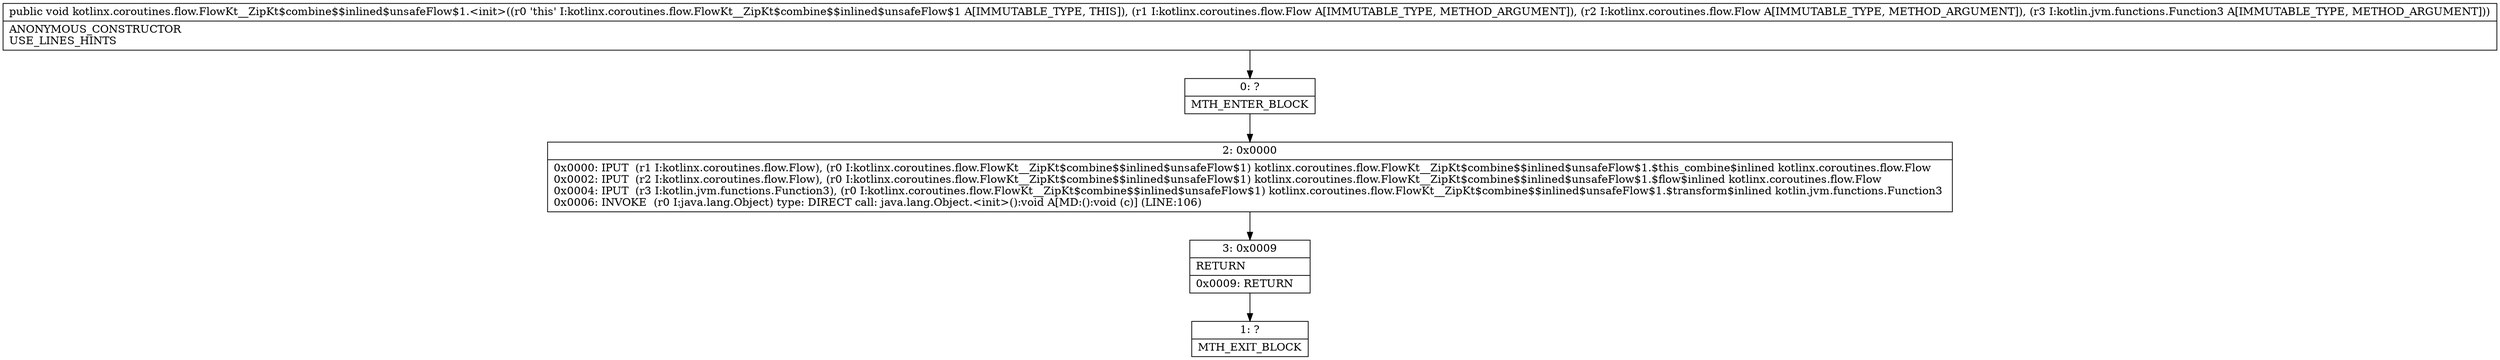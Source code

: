 digraph "CFG forkotlinx.coroutines.flow.FlowKt__ZipKt$combine$$inlined$unsafeFlow$1.\<init\>(Lkotlinx\/coroutines\/flow\/Flow;Lkotlinx\/coroutines\/flow\/Flow;Lkotlin\/jvm\/functions\/Function3;)V" {
Node_0 [shape=record,label="{0\:\ ?|MTH_ENTER_BLOCK\l}"];
Node_2 [shape=record,label="{2\:\ 0x0000|0x0000: IPUT  (r1 I:kotlinx.coroutines.flow.Flow), (r0 I:kotlinx.coroutines.flow.FlowKt__ZipKt$combine$$inlined$unsafeFlow$1) kotlinx.coroutines.flow.FlowKt__ZipKt$combine$$inlined$unsafeFlow$1.$this_combine$inlined kotlinx.coroutines.flow.Flow \l0x0002: IPUT  (r2 I:kotlinx.coroutines.flow.Flow), (r0 I:kotlinx.coroutines.flow.FlowKt__ZipKt$combine$$inlined$unsafeFlow$1) kotlinx.coroutines.flow.FlowKt__ZipKt$combine$$inlined$unsafeFlow$1.$flow$inlined kotlinx.coroutines.flow.Flow \l0x0004: IPUT  (r3 I:kotlin.jvm.functions.Function3), (r0 I:kotlinx.coroutines.flow.FlowKt__ZipKt$combine$$inlined$unsafeFlow$1) kotlinx.coroutines.flow.FlowKt__ZipKt$combine$$inlined$unsafeFlow$1.$transform$inlined kotlin.jvm.functions.Function3 \l0x0006: INVOKE  (r0 I:java.lang.Object) type: DIRECT call: java.lang.Object.\<init\>():void A[MD:():void (c)] (LINE:106)\l}"];
Node_3 [shape=record,label="{3\:\ 0x0009|RETURN\l|0x0009: RETURN   \l}"];
Node_1 [shape=record,label="{1\:\ ?|MTH_EXIT_BLOCK\l}"];
MethodNode[shape=record,label="{public void kotlinx.coroutines.flow.FlowKt__ZipKt$combine$$inlined$unsafeFlow$1.\<init\>((r0 'this' I:kotlinx.coroutines.flow.FlowKt__ZipKt$combine$$inlined$unsafeFlow$1 A[IMMUTABLE_TYPE, THIS]), (r1 I:kotlinx.coroutines.flow.Flow A[IMMUTABLE_TYPE, METHOD_ARGUMENT]), (r2 I:kotlinx.coroutines.flow.Flow A[IMMUTABLE_TYPE, METHOD_ARGUMENT]), (r3 I:kotlin.jvm.functions.Function3 A[IMMUTABLE_TYPE, METHOD_ARGUMENT]))  | ANONYMOUS_CONSTRUCTOR\lUSE_LINES_HINTS\l}"];
MethodNode -> Node_0;Node_0 -> Node_2;
Node_2 -> Node_3;
Node_3 -> Node_1;
}

